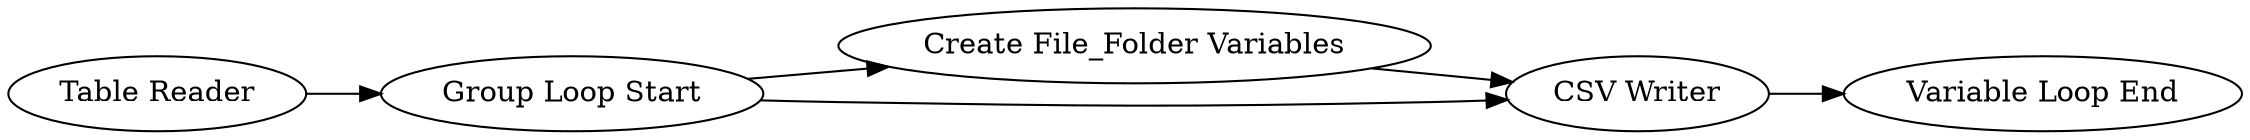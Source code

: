 digraph {
	49 [label="Variable Loop End"]
	50 [label="Table Reader"]
	51 [label="Group Loop Start"]
	54 [label="Create File_Folder Variables"]
	56 [label="CSV Writer"]
	50 -> 51
	51 -> 54
	51 -> 56
	54 -> 56
	56 -> 49
	rankdir=LR
}
